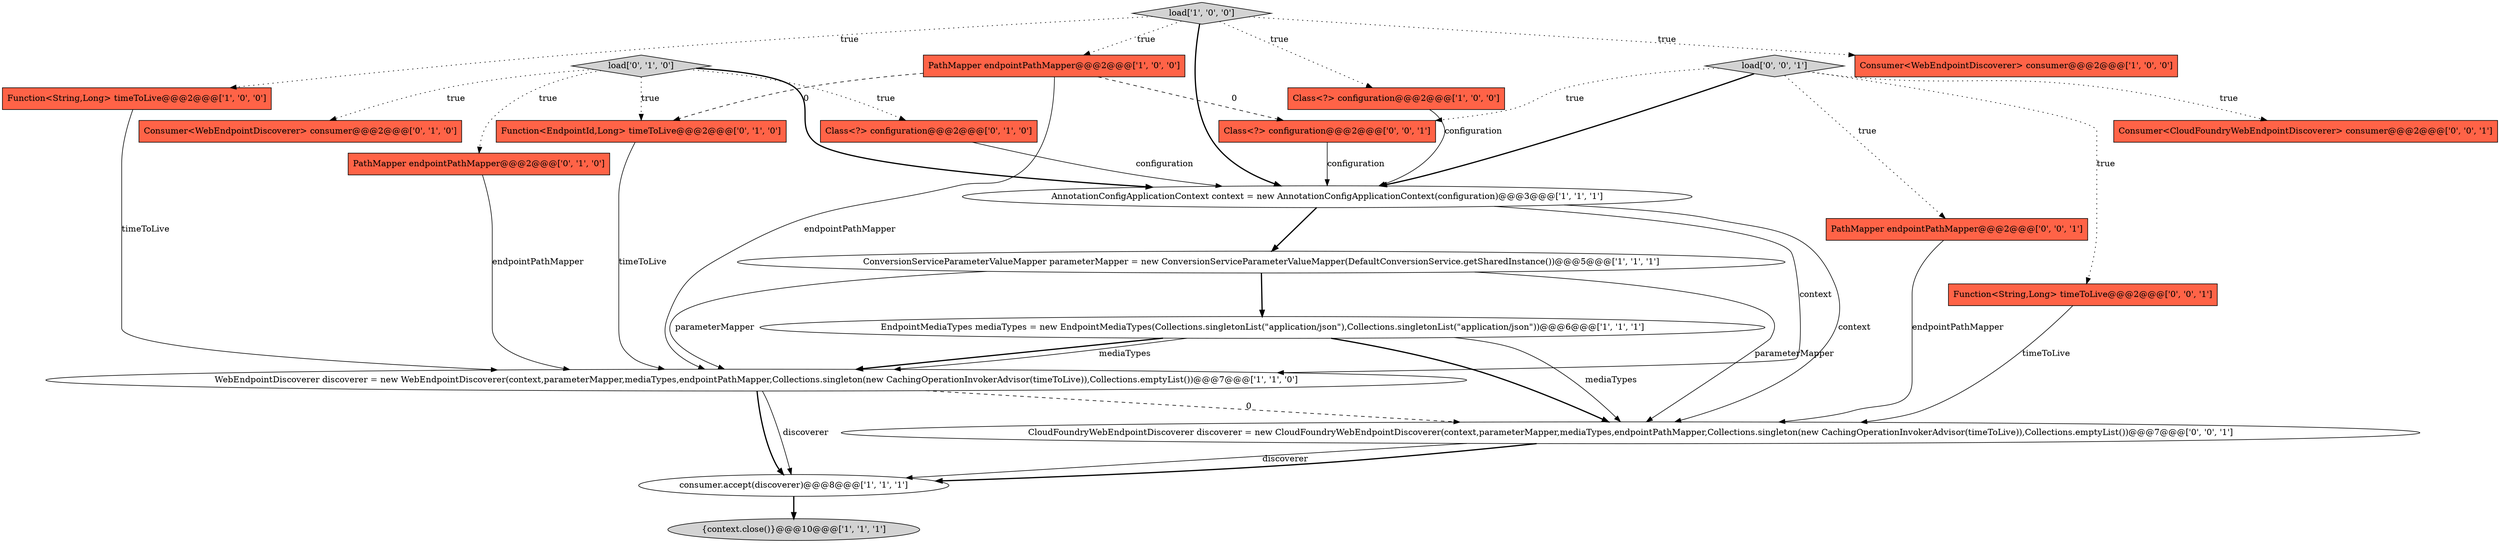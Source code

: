 digraph {
14 [style = filled, label = "PathMapper endpointPathMapper@@@2@@@['0', '1', '0']", fillcolor = tomato, shape = box image = "AAA0AAABBB2BBB"];
7 [style = filled, label = "WebEndpointDiscoverer discoverer = new WebEndpointDiscoverer(context,parameterMapper,mediaTypes,endpointPathMapper,Collections.singleton(new CachingOperationInvokerAdvisor(timeToLive)),Collections.emptyList())@@@7@@@['1', '1', '0']", fillcolor = white, shape = ellipse image = "AAA0AAABBB1BBB"];
3 [style = filled, label = "{context.close()}@@@10@@@['1', '1', '1']", fillcolor = lightgray, shape = ellipse image = "AAA0AAABBB1BBB"];
20 [style = filled, label = "CloudFoundryWebEndpointDiscoverer discoverer = new CloudFoundryWebEndpointDiscoverer(context,parameterMapper,mediaTypes,endpointPathMapper,Collections.singleton(new CachingOperationInvokerAdvisor(timeToLive)),Collections.emptyList())@@@7@@@['0', '0', '1']", fillcolor = white, shape = ellipse image = "AAA0AAABBB3BBB"];
2 [style = filled, label = "consumer.accept(discoverer)@@@8@@@['1', '1', '1']", fillcolor = white, shape = ellipse image = "AAA0AAABBB1BBB"];
21 [style = filled, label = "Class<?> configuration@@@2@@@['0', '0', '1']", fillcolor = tomato, shape = box image = "AAA0AAABBB3BBB"];
4 [style = filled, label = "ConversionServiceParameterValueMapper parameterMapper = new ConversionServiceParameterValueMapper(DefaultConversionService.getSharedInstance())@@@5@@@['1', '1', '1']", fillcolor = white, shape = ellipse image = "AAA0AAABBB1BBB"];
17 [style = filled, label = "PathMapper endpointPathMapper@@@2@@@['0', '0', '1']", fillcolor = tomato, shape = box image = "AAA0AAABBB3BBB"];
12 [style = filled, label = "load['0', '1', '0']", fillcolor = lightgray, shape = diamond image = "AAA0AAABBB2BBB"];
0 [style = filled, label = "Consumer<WebEndpointDiscoverer> consumer@@@2@@@['1', '0', '0']", fillcolor = tomato, shape = box image = "AAA0AAABBB1BBB"];
8 [style = filled, label = "PathMapper endpointPathMapper@@@2@@@['1', '0', '0']", fillcolor = tomato, shape = box image = "AAA1AAABBB1BBB"];
10 [style = filled, label = "load['1', '0', '0']", fillcolor = lightgray, shape = diamond image = "AAA0AAABBB1BBB"];
16 [style = filled, label = "Function<String,Long> timeToLive@@@2@@@['0', '0', '1']", fillcolor = tomato, shape = box image = "AAA0AAABBB3BBB"];
6 [style = filled, label = "Function<String,Long> timeToLive@@@2@@@['1', '0', '0']", fillcolor = tomato, shape = box image = "AAA0AAABBB1BBB"];
15 [style = filled, label = "Function<EndpointId,Long> timeToLive@@@2@@@['0', '1', '0']", fillcolor = tomato, shape = box image = "AAA1AAABBB2BBB"];
18 [style = filled, label = "Consumer<CloudFoundryWebEndpointDiscoverer> consumer@@@2@@@['0', '0', '1']", fillcolor = tomato, shape = box image = "AAA0AAABBB3BBB"];
1 [style = filled, label = "AnnotationConfigApplicationContext context = new AnnotationConfigApplicationContext(configuration)@@@3@@@['1', '1', '1']", fillcolor = white, shape = ellipse image = "AAA0AAABBB1BBB"];
13 [style = filled, label = "Consumer<WebEndpointDiscoverer> consumer@@@2@@@['0', '1', '0']", fillcolor = tomato, shape = box image = "AAA0AAABBB2BBB"];
11 [style = filled, label = "Class<?> configuration@@@2@@@['0', '1', '0']", fillcolor = tomato, shape = box image = "AAA0AAABBB2BBB"];
5 [style = filled, label = "Class<?> configuration@@@2@@@['1', '0', '0']", fillcolor = tomato, shape = box image = "AAA0AAABBB1BBB"];
19 [style = filled, label = "load['0', '0', '1']", fillcolor = lightgray, shape = diamond image = "AAA0AAABBB3BBB"];
9 [style = filled, label = "EndpointMediaTypes mediaTypes = new EndpointMediaTypes(Collections.singletonList(\"application/json\"),Collections.singletonList(\"application/json\"))@@@6@@@['1', '1', '1']", fillcolor = white, shape = ellipse image = "AAA0AAABBB1BBB"];
4->9 [style = bold, label=""];
10->8 [style = dotted, label="true"];
15->7 [style = solid, label="timeToLive"];
1->4 [style = bold, label=""];
10->6 [style = dotted, label="true"];
6->7 [style = solid, label="timeToLive"];
19->17 [style = dotted, label="true"];
5->1 [style = solid, label="configuration"];
2->3 [style = bold, label=""];
8->15 [style = dashed, label="0"];
9->20 [style = solid, label="mediaTypes"];
19->18 [style = dotted, label="true"];
12->15 [style = dotted, label="true"];
8->7 [style = solid, label="endpointPathMapper"];
7->20 [style = dashed, label="0"];
1->7 [style = solid, label="context"];
9->20 [style = bold, label=""];
20->2 [style = solid, label="discoverer"];
17->20 [style = solid, label="endpointPathMapper"];
19->21 [style = dotted, label="true"];
8->21 [style = dashed, label="0"];
9->7 [style = bold, label=""];
12->1 [style = bold, label=""];
10->5 [style = dotted, label="true"];
11->1 [style = solid, label="configuration"];
20->2 [style = bold, label=""];
12->11 [style = dotted, label="true"];
4->7 [style = solid, label="parameterMapper"];
4->20 [style = solid, label="parameterMapper"];
12->14 [style = dotted, label="true"];
19->1 [style = bold, label=""];
1->20 [style = solid, label="context"];
12->13 [style = dotted, label="true"];
21->1 [style = solid, label="configuration"];
7->2 [style = bold, label=""];
19->16 [style = dotted, label="true"];
16->20 [style = solid, label="timeToLive"];
10->0 [style = dotted, label="true"];
7->2 [style = solid, label="discoverer"];
9->7 [style = solid, label="mediaTypes"];
10->1 [style = bold, label=""];
14->7 [style = solid, label="endpointPathMapper"];
}
